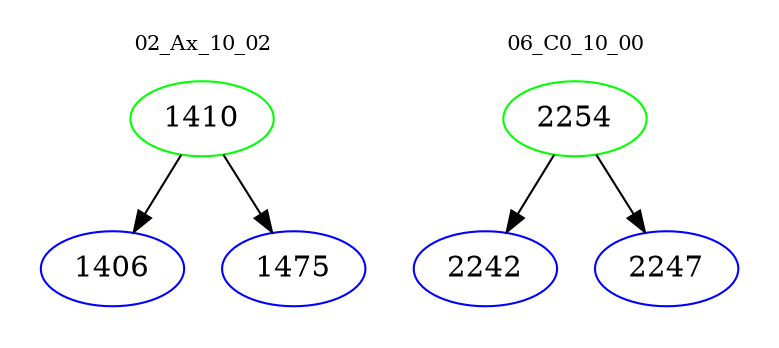 digraph{
subgraph cluster_0 {
color = white
label = "02_Ax_10_02";
fontsize=10;
T0_1410 [label="1410", color="green"]
T0_1410 -> T0_1406 [color="black"]
T0_1406 [label="1406", color="blue"]
T0_1410 -> T0_1475 [color="black"]
T0_1475 [label="1475", color="blue"]
}
subgraph cluster_1 {
color = white
label = "06_C0_10_00";
fontsize=10;
T1_2254 [label="2254", color="green"]
T1_2254 -> T1_2242 [color="black"]
T1_2242 [label="2242", color="blue"]
T1_2254 -> T1_2247 [color="black"]
T1_2247 [label="2247", color="blue"]
}
}
